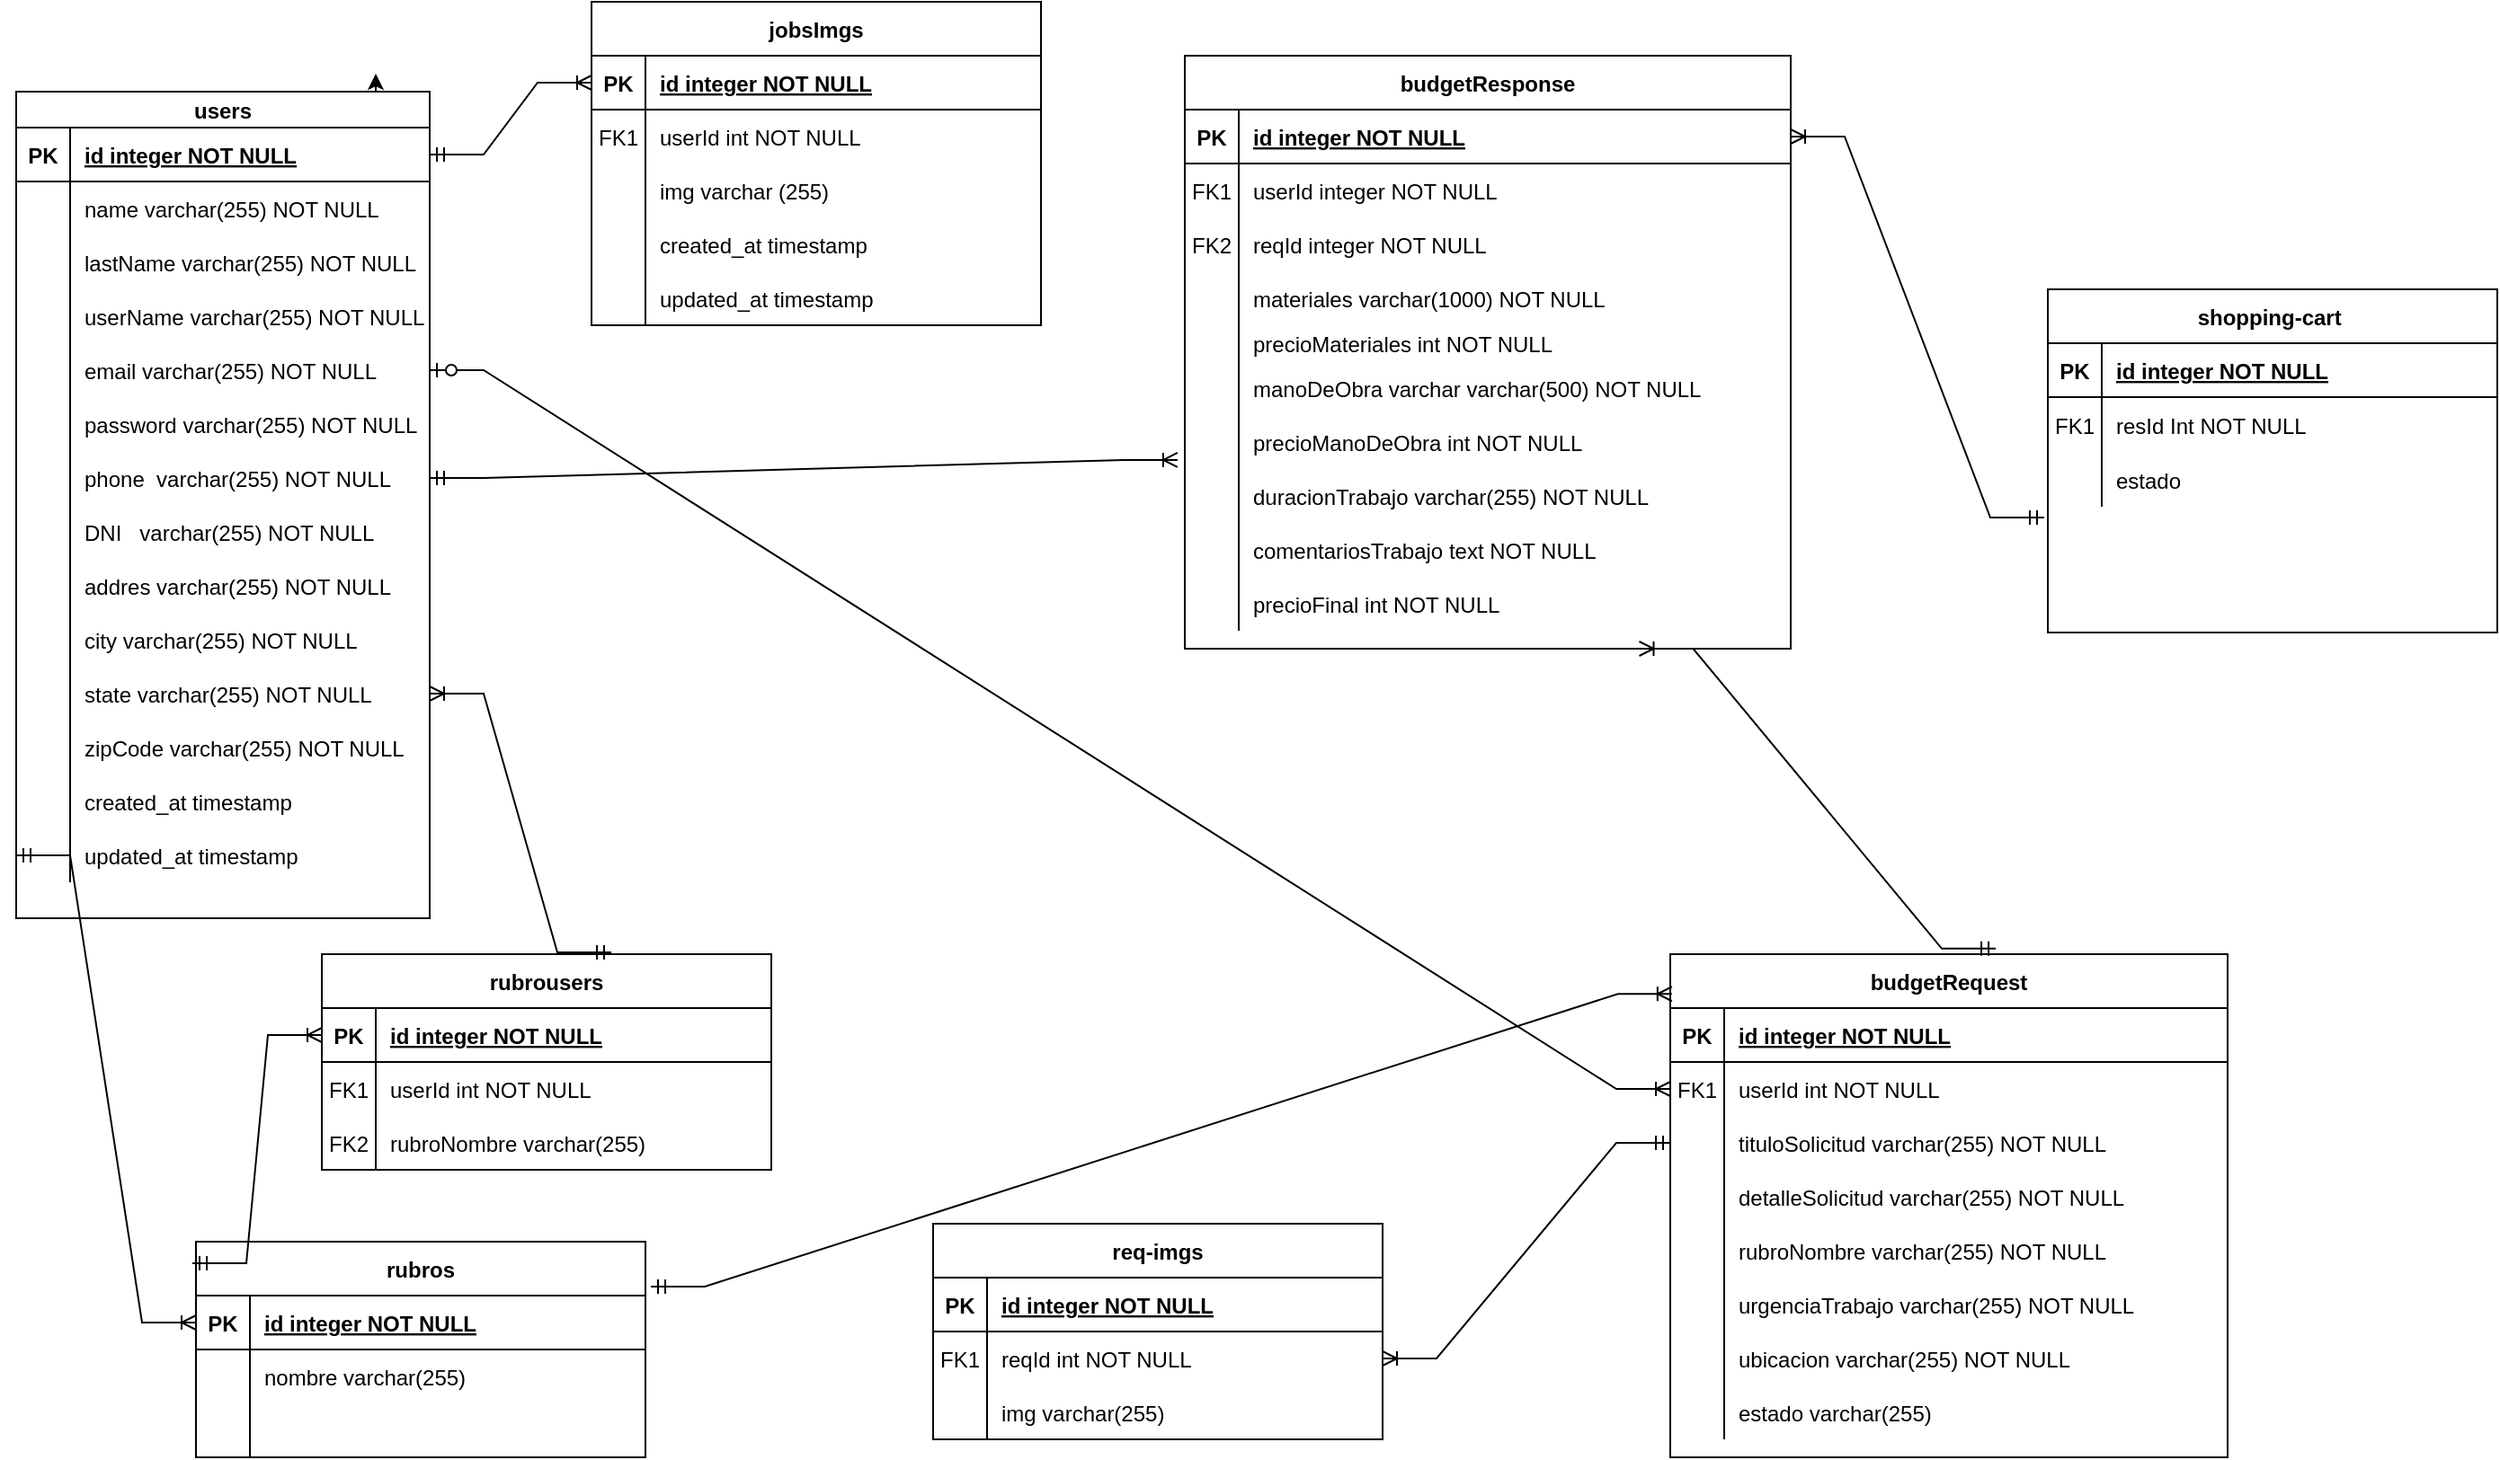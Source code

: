 <mxfile version="19.0.3" type="device"><diagram id="R2lEEEUBdFMjLlhIrx00" name="Page-1"><mxGraphModel dx="1422" dy="865" grid="1" gridSize="10" guides="1" tooltips="1" connect="1" arrows="1" fold="1" page="1" pageScale="1" pageWidth="850" pageHeight="1100" math="0" shadow="0" extFonts="Permanent Marker^https://fonts.googleapis.com/css?family=Permanent+Marker"><root><mxCell id="0"/><mxCell id="1" parent="0"/><mxCell id="Hm91BFZ3C8vtO0lC9p6T-51" style="edgeStyle=orthogonalEdgeStyle;rounded=0;orthogonalLoop=1;jettySize=auto;html=1;exitX=0.75;exitY=0;exitDx=0;exitDy=0;" edge="1" parent="1" source="1TneQp2AOBYVDafj0wGi-1"><mxGeometry relative="1" as="geometry"><mxPoint x="240" y="40" as="targetPoint"/></mxGeometry></mxCell><mxCell id="1TneQp2AOBYVDafj0wGi-1" value="users" style="shape=table;startSize=20;container=1;collapsible=1;childLayout=tableLayout;fixedRows=1;rowLines=0;fontStyle=1;align=center;resizeLast=1;" parent="1" vertex="1"><mxGeometry x="40" y="50" width="230" height="460" as="geometry"/></mxCell><mxCell id="1TneQp2AOBYVDafj0wGi-2" value="" style="shape=partialRectangle;collapsible=0;dropTarget=0;pointerEvents=0;fillColor=none;points=[[0,0.5],[1,0.5]];portConstraint=eastwest;top=0;left=0;right=0;bottom=1;" parent="1TneQp2AOBYVDafj0wGi-1" vertex="1"><mxGeometry y="20" width="230" height="30" as="geometry"/></mxCell><mxCell id="1TneQp2AOBYVDafj0wGi-3" value="PK" style="shape=partialRectangle;overflow=hidden;connectable=0;fillColor=none;top=0;left=0;bottom=0;right=0;fontStyle=1;" parent="1TneQp2AOBYVDafj0wGi-2" vertex="1"><mxGeometry width="30" height="30" as="geometry"><mxRectangle width="30" height="30" as="alternateBounds"/></mxGeometry></mxCell><mxCell id="1TneQp2AOBYVDafj0wGi-4" value="id integer NOT NULL " style="shape=partialRectangle;overflow=hidden;connectable=0;fillColor=none;top=0;left=0;bottom=0;right=0;align=left;spacingLeft=6;fontStyle=5;" parent="1TneQp2AOBYVDafj0wGi-2" vertex="1"><mxGeometry x="30" width="200" height="30" as="geometry"><mxRectangle width="200" height="30" as="alternateBounds"/></mxGeometry></mxCell><mxCell id="1TneQp2AOBYVDafj0wGi-5" value="" style="shape=partialRectangle;collapsible=0;dropTarget=0;pointerEvents=0;fillColor=none;points=[[0,0.5],[1,0.5]];portConstraint=eastwest;top=0;left=0;right=0;bottom=0;" parent="1TneQp2AOBYVDafj0wGi-1" vertex="1"><mxGeometry y="50" width="230" height="30" as="geometry"/></mxCell><mxCell id="1TneQp2AOBYVDafj0wGi-6" value="" style="shape=partialRectangle;overflow=hidden;connectable=0;fillColor=none;top=0;left=0;bottom=0;right=0;" parent="1TneQp2AOBYVDafj0wGi-5" vertex="1"><mxGeometry width="30" height="30" as="geometry"><mxRectangle width="30" height="30" as="alternateBounds"/></mxGeometry></mxCell><mxCell id="1TneQp2AOBYVDafj0wGi-7" value="name varchar(255) NOT NULL" style="shape=partialRectangle;overflow=hidden;connectable=0;fillColor=none;top=0;left=0;bottom=0;right=0;align=left;spacingLeft=6;" parent="1TneQp2AOBYVDafj0wGi-5" vertex="1"><mxGeometry x="30" width="200" height="30" as="geometry"><mxRectangle width="200" height="30" as="alternateBounds"/></mxGeometry></mxCell><mxCell id="1TneQp2AOBYVDafj0wGi-8" style="shape=partialRectangle;collapsible=0;dropTarget=0;pointerEvents=0;fillColor=none;points=[[0,0.5],[1,0.5]];portConstraint=eastwest;top=0;left=0;right=0;bottom=0;" parent="1TneQp2AOBYVDafj0wGi-1" vertex="1"><mxGeometry y="80" width="230" height="30" as="geometry"/></mxCell><mxCell id="1TneQp2AOBYVDafj0wGi-9" style="shape=partialRectangle;overflow=hidden;connectable=0;fillColor=none;top=0;left=0;bottom=0;right=0;" parent="1TneQp2AOBYVDafj0wGi-8" vertex="1"><mxGeometry width="30" height="30" as="geometry"><mxRectangle width="30" height="30" as="alternateBounds"/></mxGeometry></mxCell><mxCell id="1TneQp2AOBYVDafj0wGi-10" value="lastName varchar(255) NOT NULL" style="shape=partialRectangle;overflow=hidden;connectable=0;fillColor=none;top=0;left=0;bottom=0;right=0;align=left;spacingLeft=6;" parent="1TneQp2AOBYVDafj0wGi-8" vertex="1"><mxGeometry x="30" width="200" height="30" as="geometry"><mxRectangle width="200" height="30" as="alternateBounds"/></mxGeometry></mxCell><mxCell id="1TneQp2AOBYVDafj0wGi-11" style="shape=partialRectangle;collapsible=0;dropTarget=0;pointerEvents=0;fillColor=none;points=[[0,0.5],[1,0.5]];portConstraint=eastwest;top=0;left=0;right=0;bottom=0;" parent="1TneQp2AOBYVDafj0wGi-1" vertex="1"><mxGeometry y="110" width="230" height="30" as="geometry"/></mxCell><mxCell id="1TneQp2AOBYVDafj0wGi-12" style="shape=partialRectangle;overflow=hidden;connectable=0;fillColor=none;top=0;left=0;bottom=0;right=0;" parent="1TneQp2AOBYVDafj0wGi-11" vertex="1"><mxGeometry width="30" height="30" as="geometry"><mxRectangle width="30" height="30" as="alternateBounds"/></mxGeometry></mxCell><mxCell id="1TneQp2AOBYVDafj0wGi-13" value="userName varchar(255) NOT NULL" style="shape=partialRectangle;overflow=hidden;connectable=0;fillColor=none;top=0;left=0;bottom=0;right=0;align=left;spacingLeft=6;" parent="1TneQp2AOBYVDafj0wGi-11" vertex="1"><mxGeometry x="30" width="200" height="30" as="geometry"><mxRectangle width="200" height="30" as="alternateBounds"/></mxGeometry></mxCell><mxCell id="1TneQp2AOBYVDafj0wGi-14" style="shape=partialRectangle;collapsible=0;dropTarget=0;pointerEvents=0;fillColor=none;points=[[0,0.5],[1,0.5]];portConstraint=eastwest;top=0;left=0;right=0;bottom=0;" parent="1TneQp2AOBYVDafj0wGi-1" vertex="1"><mxGeometry y="140" width="230" height="30" as="geometry"/></mxCell><mxCell id="1TneQp2AOBYVDafj0wGi-15" style="shape=partialRectangle;overflow=hidden;connectable=0;fillColor=none;top=0;left=0;bottom=0;right=0;" parent="1TneQp2AOBYVDafj0wGi-14" vertex="1"><mxGeometry width="30" height="30" as="geometry"><mxRectangle width="30" height="30" as="alternateBounds"/></mxGeometry></mxCell><mxCell id="1TneQp2AOBYVDafj0wGi-16" value="email varchar(255) NOT NULL" style="shape=partialRectangle;overflow=hidden;connectable=0;fillColor=none;top=0;left=0;bottom=0;right=0;align=left;spacingLeft=6;" parent="1TneQp2AOBYVDafj0wGi-14" vertex="1"><mxGeometry x="30" width="200" height="30" as="geometry"><mxRectangle width="200" height="30" as="alternateBounds"/></mxGeometry></mxCell><mxCell id="1TneQp2AOBYVDafj0wGi-17" style="shape=partialRectangle;collapsible=0;dropTarget=0;pointerEvents=0;fillColor=none;points=[[0,0.5],[1,0.5]];portConstraint=eastwest;top=0;left=0;right=0;bottom=0;" parent="1TneQp2AOBYVDafj0wGi-1" vertex="1"><mxGeometry y="170" width="230" height="30" as="geometry"/></mxCell><mxCell id="1TneQp2AOBYVDafj0wGi-18" style="shape=partialRectangle;overflow=hidden;connectable=0;fillColor=none;top=0;left=0;bottom=0;right=0;" parent="1TneQp2AOBYVDafj0wGi-17" vertex="1"><mxGeometry width="30" height="30" as="geometry"><mxRectangle width="30" height="30" as="alternateBounds"/></mxGeometry></mxCell><mxCell id="1TneQp2AOBYVDafj0wGi-19" value="password varchar(255) NOT NULL" style="shape=partialRectangle;overflow=hidden;connectable=0;fillColor=none;top=0;left=0;bottom=0;right=0;align=left;spacingLeft=6;" parent="1TneQp2AOBYVDafj0wGi-17" vertex="1"><mxGeometry x="30" width="200" height="30" as="geometry"><mxRectangle width="200" height="30" as="alternateBounds"/></mxGeometry></mxCell><mxCell id="1TneQp2AOBYVDafj0wGi-20" style="shape=partialRectangle;collapsible=0;dropTarget=0;pointerEvents=0;fillColor=none;points=[[0,0.5],[1,0.5]];portConstraint=eastwest;top=0;left=0;right=0;bottom=0;" parent="1TneQp2AOBYVDafj0wGi-1" vertex="1"><mxGeometry y="200" width="230" height="30" as="geometry"/></mxCell><mxCell id="1TneQp2AOBYVDafj0wGi-21" style="shape=partialRectangle;overflow=hidden;connectable=0;fillColor=none;top=0;left=0;bottom=0;right=0;" parent="1TneQp2AOBYVDafj0wGi-20" vertex="1"><mxGeometry width="30" height="30" as="geometry"><mxRectangle width="30" height="30" as="alternateBounds"/></mxGeometry></mxCell><mxCell id="1TneQp2AOBYVDafj0wGi-22" value="phone  varchar(255) NOT NULL" style="shape=partialRectangle;overflow=hidden;connectable=0;fillColor=none;top=0;left=0;bottom=0;right=0;align=left;spacingLeft=6;" parent="1TneQp2AOBYVDafj0wGi-20" vertex="1"><mxGeometry x="30" width="200" height="30" as="geometry"><mxRectangle width="200" height="30" as="alternateBounds"/></mxGeometry></mxCell><mxCell id="1TneQp2AOBYVDafj0wGi-23" style="shape=partialRectangle;collapsible=0;dropTarget=0;pointerEvents=0;fillColor=none;points=[[0,0.5],[1,0.5]];portConstraint=eastwest;top=0;left=0;right=0;bottom=0;" parent="1TneQp2AOBYVDafj0wGi-1" vertex="1"><mxGeometry y="230" width="230" height="30" as="geometry"/></mxCell><mxCell id="1TneQp2AOBYVDafj0wGi-24" style="shape=partialRectangle;overflow=hidden;connectable=0;fillColor=none;top=0;left=0;bottom=0;right=0;" parent="1TneQp2AOBYVDafj0wGi-23" vertex="1"><mxGeometry width="30" height="30" as="geometry"><mxRectangle width="30" height="30" as="alternateBounds"/></mxGeometry></mxCell><mxCell id="1TneQp2AOBYVDafj0wGi-25" value="DNI   varchar(255) NOT NULL" style="shape=partialRectangle;overflow=hidden;connectable=0;fillColor=none;top=0;left=0;bottom=0;right=0;align=left;spacingLeft=6;" parent="1TneQp2AOBYVDafj0wGi-23" vertex="1"><mxGeometry x="30" width="200" height="30" as="geometry"><mxRectangle width="200" height="30" as="alternateBounds"/></mxGeometry></mxCell><mxCell id="Hm91BFZ3C8vtO0lC9p6T-1" style="shape=partialRectangle;collapsible=0;dropTarget=0;pointerEvents=0;fillColor=none;points=[[0,0.5],[1,0.5]];portConstraint=eastwest;top=0;left=0;right=0;bottom=0;" vertex="1" parent="1TneQp2AOBYVDafj0wGi-1"><mxGeometry y="260" width="230" height="30" as="geometry"/></mxCell><mxCell id="Hm91BFZ3C8vtO0lC9p6T-2" style="shape=partialRectangle;overflow=hidden;connectable=0;fillColor=none;top=0;left=0;bottom=0;right=0;" vertex="1" parent="Hm91BFZ3C8vtO0lC9p6T-1"><mxGeometry width="30" height="30" as="geometry"><mxRectangle width="30" height="30" as="alternateBounds"/></mxGeometry></mxCell><mxCell id="Hm91BFZ3C8vtO0lC9p6T-3" value="addres varchar(255) NOT NULL" style="shape=partialRectangle;overflow=hidden;connectable=0;fillColor=none;top=0;left=0;bottom=0;right=0;align=left;spacingLeft=6;" vertex="1" parent="Hm91BFZ3C8vtO0lC9p6T-1"><mxGeometry x="30" width="200" height="30" as="geometry"><mxRectangle width="200" height="30" as="alternateBounds"/></mxGeometry></mxCell><mxCell id="Hm91BFZ3C8vtO0lC9p6T-8" style="shape=partialRectangle;collapsible=0;dropTarget=0;pointerEvents=0;fillColor=none;points=[[0,0.5],[1,0.5]];portConstraint=eastwest;top=0;left=0;right=0;bottom=0;" vertex="1" parent="1TneQp2AOBYVDafj0wGi-1"><mxGeometry y="290" width="230" height="30" as="geometry"/></mxCell><mxCell id="Hm91BFZ3C8vtO0lC9p6T-9" style="shape=partialRectangle;overflow=hidden;connectable=0;fillColor=none;top=0;left=0;bottom=0;right=0;" vertex="1" parent="Hm91BFZ3C8vtO0lC9p6T-8"><mxGeometry width="30" height="30" as="geometry"><mxRectangle width="30" height="30" as="alternateBounds"/></mxGeometry></mxCell><mxCell id="Hm91BFZ3C8vtO0lC9p6T-10" value="city varchar(255) NOT NULL" style="shape=partialRectangle;overflow=hidden;connectable=0;fillColor=none;top=0;left=0;bottom=0;right=0;align=left;spacingLeft=6;" vertex="1" parent="Hm91BFZ3C8vtO0lC9p6T-8"><mxGeometry x="30" width="200" height="30" as="geometry"><mxRectangle width="200" height="30" as="alternateBounds"/></mxGeometry></mxCell><mxCell id="Hm91BFZ3C8vtO0lC9p6T-5" style="shape=partialRectangle;collapsible=0;dropTarget=0;pointerEvents=0;fillColor=none;points=[[0,0.5],[1,0.5]];portConstraint=eastwest;top=0;left=0;right=0;bottom=0;" vertex="1" parent="1TneQp2AOBYVDafj0wGi-1"><mxGeometry y="320" width="230" height="30" as="geometry"/></mxCell><mxCell id="Hm91BFZ3C8vtO0lC9p6T-6" style="shape=partialRectangle;overflow=hidden;connectable=0;fillColor=none;top=0;left=0;bottom=0;right=0;" vertex="1" parent="Hm91BFZ3C8vtO0lC9p6T-5"><mxGeometry width="30" height="30" as="geometry"><mxRectangle width="30" height="30" as="alternateBounds"/></mxGeometry></mxCell><mxCell id="Hm91BFZ3C8vtO0lC9p6T-7" value="state varchar(255) NOT NULL" style="shape=partialRectangle;overflow=hidden;connectable=0;fillColor=none;top=0;left=0;bottom=0;right=0;align=left;spacingLeft=6;" vertex="1" parent="Hm91BFZ3C8vtO0lC9p6T-5"><mxGeometry x="30" width="200" height="30" as="geometry"><mxRectangle width="200" height="30" as="alternateBounds"/></mxGeometry></mxCell><mxCell id="Hm91BFZ3C8vtO0lC9p6T-11" style="shape=partialRectangle;collapsible=0;dropTarget=0;pointerEvents=0;fillColor=none;points=[[0,0.5],[1,0.5]];portConstraint=eastwest;top=0;left=0;right=0;bottom=0;" vertex="1" parent="1TneQp2AOBYVDafj0wGi-1"><mxGeometry y="350" width="230" height="30" as="geometry"/></mxCell><mxCell id="Hm91BFZ3C8vtO0lC9p6T-12" style="shape=partialRectangle;overflow=hidden;connectable=0;fillColor=none;top=0;left=0;bottom=0;right=0;" vertex="1" parent="Hm91BFZ3C8vtO0lC9p6T-11"><mxGeometry width="30" height="30" as="geometry"><mxRectangle width="30" height="30" as="alternateBounds"/></mxGeometry></mxCell><mxCell id="Hm91BFZ3C8vtO0lC9p6T-13" value="zipCode varchar(255) NOT NULL" style="shape=partialRectangle;overflow=hidden;connectable=0;fillColor=none;top=0;left=0;bottom=0;right=0;align=left;spacingLeft=6;" vertex="1" parent="Hm91BFZ3C8vtO0lC9p6T-11"><mxGeometry x="30" width="200" height="30" as="geometry"><mxRectangle width="200" height="30" as="alternateBounds"/></mxGeometry></mxCell><mxCell id="Hm91BFZ3C8vtO0lC9p6T-17" style="shape=partialRectangle;collapsible=0;dropTarget=0;pointerEvents=0;fillColor=none;points=[[0,0.5],[1,0.5]];portConstraint=eastwest;top=0;left=0;right=0;bottom=0;" vertex="1" parent="1TneQp2AOBYVDafj0wGi-1"><mxGeometry y="380" width="230" height="30" as="geometry"/></mxCell><mxCell id="Hm91BFZ3C8vtO0lC9p6T-18" style="shape=partialRectangle;overflow=hidden;connectable=0;fillColor=none;top=0;left=0;bottom=0;right=0;" vertex="1" parent="Hm91BFZ3C8vtO0lC9p6T-17"><mxGeometry width="30" height="30" as="geometry"><mxRectangle width="30" height="30" as="alternateBounds"/></mxGeometry></mxCell><mxCell id="Hm91BFZ3C8vtO0lC9p6T-19" value="created_at timestamp" style="shape=partialRectangle;overflow=hidden;connectable=0;fillColor=none;top=0;left=0;bottom=0;right=0;align=left;spacingLeft=6;" vertex="1" parent="Hm91BFZ3C8vtO0lC9p6T-17"><mxGeometry x="30" width="200" height="30" as="geometry"><mxRectangle width="200" height="30" as="alternateBounds"/></mxGeometry></mxCell><mxCell id="Hm91BFZ3C8vtO0lC9p6T-14" style="shape=partialRectangle;collapsible=0;dropTarget=0;pointerEvents=0;fillColor=none;points=[[0,0.5],[1,0.5]];portConstraint=eastwest;top=0;left=0;right=0;bottom=0;" vertex="1" parent="1TneQp2AOBYVDafj0wGi-1"><mxGeometry y="410" width="230" height="30" as="geometry"/></mxCell><mxCell id="Hm91BFZ3C8vtO0lC9p6T-15" style="shape=partialRectangle;overflow=hidden;connectable=0;fillColor=none;top=0;left=0;bottom=0;right=0;" vertex="1" parent="Hm91BFZ3C8vtO0lC9p6T-14"><mxGeometry width="30" height="30" as="geometry"><mxRectangle width="30" height="30" as="alternateBounds"/></mxGeometry></mxCell><mxCell id="Hm91BFZ3C8vtO0lC9p6T-16" value="updated_at timestamp" style="shape=partialRectangle;overflow=hidden;connectable=0;fillColor=none;top=0;left=0;bottom=0;right=0;align=left;spacingLeft=6;" vertex="1" parent="Hm91BFZ3C8vtO0lC9p6T-14"><mxGeometry x="30" width="200" height="30" as="geometry"><mxRectangle width="200" height="30" as="alternateBounds"/></mxGeometry></mxCell><mxCell id="ZcLDYlD7GYYeH2tALzPo-1" value="jobsImgs" style="shape=table;startSize=30;container=1;collapsible=1;childLayout=tableLayout;fixedRows=1;rowLines=0;fontStyle=1;align=center;resizeLast=1;" parent="1" vertex="1"><mxGeometry x="360" width="250" height="180" as="geometry"/></mxCell><mxCell id="ZcLDYlD7GYYeH2tALzPo-2" value="" style="shape=partialRectangle;collapsible=0;dropTarget=0;pointerEvents=0;fillColor=none;points=[[0,0.5],[1,0.5]];portConstraint=eastwest;top=0;left=0;right=0;bottom=1;" parent="ZcLDYlD7GYYeH2tALzPo-1" vertex="1"><mxGeometry y="30" width="250" height="30" as="geometry"/></mxCell><mxCell id="ZcLDYlD7GYYeH2tALzPo-3" value="PK" style="shape=partialRectangle;overflow=hidden;connectable=0;fillColor=none;top=0;left=0;bottom=0;right=0;fontStyle=1;" parent="ZcLDYlD7GYYeH2tALzPo-2" vertex="1"><mxGeometry width="30" height="30" as="geometry"><mxRectangle width="30" height="30" as="alternateBounds"/></mxGeometry></mxCell><mxCell id="ZcLDYlD7GYYeH2tALzPo-4" value="id integer NOT NULL " style="shape=partialRectangle;overflow=hidden;connectable=0;fillColor=none;top=0;left=0;bottom=0;right=0;align=left;spacingLeft=6;fontStyle=5;" parent="ZcLDYlD7GYYeH2tALzPo-2" vertex="1"><mxGeometry x="30" width="220" height="30" as="geometry"><mxRectangle width="220" height="30" as="alternateBounds"/></mxGeometry></mxCell><mxCell id="ZcLDYlD7GYYeH2tALzPo-5" value="" style="shape=partialRectangle;collapsible=0;dropTarget=0;pointerEvents=0;fillColor=none;points=[[0,0.5],[1,0.5]];portConstraint=eastwest;top=0;left=0;right=0;bottom=0;" parent="ZcLDYlD7GYYeH2tALzPo-1" vertex="1"><mxGeometry y="60" width="250" height="30" as="geometry"/></mxCell><mxCell id="ZcLDYlD7GYYeH2tALzPo-6" value="FK1" style="shape=partialRectangle;overflow=hidden;connectable=0;fillColor=none;top=0;left=0;bottom=0;right=0;" parent="ZcLDYlD7GYYeH2tALzPo-5" vertex="1"><mxGeometry width="30" height="30" as="geometry"><mxRectangle width="30" height="30" as="alternateBounds"/></mxGeometry></mxCell><mxCell id="ZcLDYlD7GYYeH2tALzPo-7" value="userId int NOT NULL" style="shape=partialRectangle;overflow=hidden;connectable=0;fillColor=none;top=0;left=0;bottom=0;right=0;align=left;spacingLeft=6;" parent="ZcLDYlD7GYYeH2tALzPo-5" vertex="1"><mxGeometry x="30" width="220" height="30" as="geometry"><mxRectangle width="220" height="30" as="alternateBounds"/></mxGeometry></mxCell><mxCell id="ZcLDYlD7GYYeH2tALzPo-8" value="" style="shape=partialRectangle;collapsible=0;dropTarget=0;pointerEvents=0;fillColor=none;points=[[0,0.5],[1,0.5]];portConstraint=eastwest;top=0;left=0;right=0;bottom=0;" parent="ZcLDYlD7GYYeH2tALzPo-1" vertex="1"><mxGeometry y="90" width="250" height="30" as="geometry"/></mxCell><mxCell id="ZcLDYlD7GYYeH2tALzPo-9" value="" style="shape=partialRectangle;overflow=hidden;connectable=0;fillColor=none;top=0;left=0;bottom=0;right=0;" parent="ZcLDYlD7GYYeH2tALzPo-8" vertex="1"><mxGeometry width="30" height="30" as="geometry"><mxRectangle width="30" height="30" as="alternateBounds"/></mxGeometry></mxCell><mxCell id="ZcLDYlD7GYYeH2tALzPo-10" value="img varchar (255)" style="shape=partialRectangle;overflow=hidden;connectable=0;fillColor=none;top=0;left=0;bottom=0;right=0;align=left;spacingLeft=6;" parent="ZcLDYlD7GYYeH2tALzPo-8" vertex="1"><mxGeometry x="30" width="220" height="30" as="geometry"><mxRectangle width="220" height="30" as="alternateBounds"/></mxGeometry></mxCell><mxCell id="Hm91BFZ3C8vtO0lC9p6T-23" style="shape=partialRectangle;collapsible=0;dropTarget=0;pointerEvents=0;fillColor=none;points=[[0,0.5],[1,0.5]];portConstraint=eastwest;top=0;left=0;right=0;bottom=0;" vertex="1" parent="ZcLDYlD7GYYeH2tALzPo-1"><mxGeometry y="120" width="250" height="30" as="geometry"/></mxCell><mxCell id="Hm91BFZ3C8vtO0lC9p6T-24" style="shape=partialRectangle;overflow=hidden;connectable=0;fillColor=none;top=0;left=0;bottom=0;right=0;" vertex="1" parent="Hm91BFZ3C8vtO0lC9p6T-23"><mxGeometry width="30" height="30" as="geometry"><mxRectangle width="30" height="30" as="alternateBounds"/></mxGeometry></mxCell><mxCell id="Hm91BFZ3C8vtO0lC9p6T-25" value="created_at timestamp" style="shape=partialRectangle;overflow=hidden;connectable=0;fillColor=none;top=0;left=0;bottom=0;right=0;align=left;spacingLeft=6;" vertex="1" parent="Hm91BFZ3C8vtO0lC9p6T-23"><mxGeometry x="30" width="220" height="30" as="geometry"><mxRectangle width="220" height="30" as="alternateBounds"/></mxGeometry></mxCell><mxCell id="Hm91BFZ3C8vtO0lC9p6T-20" style="shape=partialRectangle;collapsible=0;dropTarget=0;pointerEvents=0;fillColor=none;points=[[0,0.5],[1,0.5]];portConstraint=eastwest;top=0;left=0;right=0;bottom=0;" vertex="1" parent="ZcLDYlD7GYYeH2tALzPo-1"><mxGeometry y="150" width="250" height="30" as="geometry"/></mxCell><mxCell id="Hm91BFZ3C8vtO0lC9p6T-21" style="shape=partialRectangle;overflow=hidden;connectable=0;fillColor=none;top=0;left=0;bottom=0;right=0;" vertex="1" parent="Hm91BFZ3C8vtO0lC9p6T-20"><mxGeometry width="30" height="30" as="geometry"><mxRectangle width="30" height="30" as="alternateBounds"/></mxGeometry></mxCell><mxCell id="Hm91BFZ3C8vtO0lC9p6T-22" value="updated_at timestamp" style="shape=partialRectangle;overflow=hidden;connectable=0;fillColor=none;top=0;left=0;bottom=0;right=0;align=left;spacingLeft=6;" vertex="1" parent="Hm91BFZ3C8vtO0lC9p6T-20"><mxGeometry x="30" width="220" height="30" as="geometry"><mxRectangle width="220" height="30" as="alternateBounds"/></mxGeometry></mxCell><mxCell id="ZcLDYlD7GYYeH2tALzPo-11" value="req-imgs" style="shape=table;startSize=30;container=1;collapsible=1;childLayout=tableLayout;fixedRows=1;rowLines=0;fontStyle=1;align=center;resizeLast=1;" parent="1" vertex="1"><mxGeometry x="550" y="680" width="250" height="120" as="geometry"/></mxCell><mxCell id="ZcLDYlD7GYYeH2tALzPo-12" value="" style="shape=partialRectangle;collapsible=0;dropTarget=0;pointerEvents=0;fillColor=none;points=[[0,0.5],[1,0.5]];portConstraint=eastwest;top=0;left=0;right=0;bottom=1;" parent="ZcLDYlD7GYYeH2tALzPo-11" vertex="1"><mxGeometry y="30" width="250" height="30" as="geometry"/></mxCell><mxCell id="ZcLDYlD7GYYeH2tALzPo-13" value="PK" style="shape=partialRectangle;overflow=hidden;connectable=0;fillColor=none;top=0;left=0;bottom=0;right=0;fontStyle=1;" parent="ZcLDYlD7GYYeH2tALzPo-12" vertex="1"><mxGeometry width="30" height="30" as="geometry"><mxRectangle width="30" height="30" as="alternateBounds"/></mxGeometry></mxCell><mxCell id="ZcLDYlD7GYYeH2tALzPo-14" value="id integer NOT NULL " style="shape=partialRectangle;overflow=hidden;connectable=0;fillColor=none;top=0;left=0;bottom=0;right=0;align=left;spacingLeft=6;fontStyle=5;" parent="ZcLDYlD7GYYeH2tALzPo-12" vertex="1"><mxGeometry x="30" width="220" height="30" as="geometry"><mxRectangle width="220" height="30" as="alternateBounds"/></mxGeometry></mxCell><mxCell id="ZcLDYlD7GYYeH2tALzPo-15" value="" style="shape=partialRectangle;collapsible=0;dropTarget=0;pointerEvents=0;fillColor=none;points=[[0,0.5],[1,0.5]];portConstraint=eastwest;top=0;left=0;right=0;bottom=0;" parent="ZcLDYlD7GYYeH2tALzPo-11" vertex="1"><mxGeometry y="60" width="250" height="30" as="geometry"/></mxCell><mxCell id="ZcLDYlD7GYYeH2tALzPo-16" value="FK1" style="shape=partialRectangle;overflow=hidden;connectable=0;fillColor=none;top=0;left=0;bottom=0;right=0;" parent="ZcLDYlD7GYYeH2tALzPo-15" vertex="1"><mxGeometry width="30" height="30" as="geometry"><mxRectangle width="30" height="30" as="alternateBounds"/></mxGeometry></mxCell><mxCell id="ZcLDYlD7GYYeH2tALzPo-17" value="reqId int NOT NULL" style="shape=partialRectangle;overflow=hidden;connectable=0;fillColor=none;top=0;left=0;bottom=0;right=0;align=left;spacingLeft=6;" parent="ZcLDYlD7GYYeH2tALzPo-15" vertex="1"><mxGeometry x="30" width="220" height="30" as="geometry"><mxRectangle width="220" height="30" as="alternateBounds"/></mxGeometry></mxCell><mxCell id="ZcLDYlD7GYYeH2tALzPo-18" value="" style="shape=partialRectangle;collapsible=0;dropTarget=0;pointerEvents=0;fillColor=none;points=[[0,0.5],[1,0.5]];portConstraint=eastwest;top=0;left=0;right=0;bottom=0;" parent="ZcLDYlD7GYYeH2tALzPo-11" vertex="1"><mxGeometry y="90" width="250" height="30" as="geometry"/></mxCell><mxCell id="ZcLDYlD7GYYeH2tALzPo-19" value="" style="shape=partialRectangle;overflow=hidden;connectable=0;fillColor=none;top=0;left=0;bottom=0;right=0;" parent="ZcLDYlD7GYYeH2tALzPo-18" vertex="1"><mxGeometry width="30" height="30" as="geometry"><mxRectangle width="30" height="30" as="alternateBounds"/></mxGeometry></mxCell><mxCell id="ZcLDYlD7GYYeH2tALzPo-20" value="img varchar(255)" style="shape=partialRectangle;overflow=hidden;connectable=0;fillColor=none;top=0;left=0;bottom=0;right=0;align=left;spacingLeft=6;" parent="ZcLDYlD7GYYeH2tALzPo-18" vertex="1"><mxGeometry x="30" width="220" height="30" as="geometry"><mxRectangle width="220" height="30" as="alternateBounds"/></mxGeometry></mxCell><mxCell id="ZcLDYlD7GYYeH2tALzPo-21" value="budgetRequest" style="shape=table;startSize=30;container=1;collapsible=1;childLayout=tableLayout;fixedRows=1;rowLines=0;fontStyle=1;align=center;resizeLast=1;" parent="1" vertex="1"><mxGeometry x="960" y="530" width="310" height="280" as="geometry"/></mxCell><mxCell id="ZcLDYlD7GYYeH2tALzPo-22" value="" style="shape=partialRectangle;collapsible=0;dropTarget=0;pointerEvents=0;fillColor=none;points=[[0,0.5],[1,0.5]];portConstraint=eastwest;top=0;left=0;right=0;bottom=1;" parent="ZcLDYlD7GYYeH2tALzPo-21" vertex="1"><mxGeometry y="30" width="310" height="30" as="geometry"/></mxCell><mxCell id="ZcLDYlD7GYYeH2tALzPo-23" value="PK" style="shape=partialRectangle;overflow=hidden;connectable=0;fillColor=none;top=0;left=0;bottom=0;right=0;fontStyle=1;" parent="ZcLDYlD7GYYeH2tALzPo-22" vertex="1"><mxGeometry width="30" height="30" as="geometry"><mxRectangle width="30" height="30" as="alternateBounds"/></mxGeometry></mxCell><mxCell id="ZcLDYlD7GYYeH2tALzPo-24" value="id integer NOT NULL " style="shape=partialRectangle;overflow=hidden;connectable=0;fillColor=none;top=0;left=0;bottom=0;right=0;align=left;spacingLeft=6;fontStyle=5;" parent="ZcLDYlD7GYYeH2tALzPo-22" vertex="1"><mxGeometry x="30" width="280" height="30" as="geometry"><mxRectangle width="280" height="30" as="alternateBounds"/></mxGeometry></mxCell><mxCell id="ZcLDYlD7GYYeH2tALzPo-25" value="" style="shape=partialRectangle;collapsible=0;dropTarget=0;pointerEvents=0;fillColor=none;points=[[0,0.5],[1,0.5]];portConstraint=eastwest;top=0;left=0;right=0;bottom=0;" parent="ZcLDYlD7GYYeH2tALzPo-21" vertex="1"><mxGeometry y="60" width="310" height="30" as="geometry"/></mxCell><mxCell id="ZcLDYlD7GYYeH2tALzPo-26" value="FK1" style="shape=partialRectangle;overflow=hidden;connectable=0;fillColor=none;top=0;left=0;bottom=0;right=0;" parent="ZcLDYlD7GYYeH2tALzPo-25" vertex="1"><mxGeometry width="30" height="30" as="geometry"><mxRectangle width="30" height="30" as="alternateBounds"/></mxGeometry></mxCell><mxCell id="ZcLDYlD7GYYeH2tALzPo-27" value="userId int NOT NULL" style="shape=partialRectangle;overflow=hidden;connectable=0;fillColor=none;top=0;left=0;bottom=0;right=0;align=left;spacingLeft=6;" parent="ZcLDYlD7GYYeH2tALzPo-25" vertex="1"><mxGeometry x="30" width="280" height="30" as="geometry"><mxRectangle width="280" height="30" as="alternateBounds"/></mxGeometry></mxCell><mxCell id="ZcLDYlD7GYYeH2tALzPo-28" value="" style="shape=partialRectangle;collapsible=0;dropTarget=0;pointerEvents=0;fillColor=none;points=[[0,0.5],[1,0.5]];portConstraint=eastwest;top=0;left=0;right=0;bottom=0;" parent="ZcLDYlD7GYYeH2tALzPo-21" vertex="1"><mxGeometry y="90" width="310" height="30" as="geometry"/></mxCell><mxCell id="ZcLDYlD7GYYeH2tALzPo-29" value="" style="shape=partialRectangle;overflow=hidden;connectable=0;fillColor=none;top=0;left=0;bottom=0;right=0;" parent="ZcLDYlD7GYYeH2tALzPo-28" vertex="1"><mxGeometry width="30" height="30" as="geometry"><mxRectangle width="30" height="30" as="alternateBounds"/></mxGeometry></mxCell><mxCell id="ZcLDYlD7GYYeH2tALzPo-30" value="tituloSolicitud varchar(255) NOT NULL" style="shape=partialRectangle;overflow=hidden;connectable=0;fillColor=none;top=0;left=0;bottom=0;right=0;align=left;spacingLeft=6;" parent="ZcLDYlD7GYYeH2tALzPo-28" vertex="1"><mxGeometry x="30" width="280" height="30" as="geometry"><mxRectangle width="280" height="30" as="alternateBounds"/></mxGeometry></mxCell><mxCell id="ZcLDYlD7GYYeH2tALzPo-31" style="shape=partialRectangle;collapsible=0;dropTarget=0;pointerEvents=0;fillColor=none;points=[[0,0.5],[1,0.5]];portConstraint=eastwest;top=0;left=0;right=0;bottom=0;" parent="ZcLDYlD7GYYeH2tALzPo-21" vertex="1"><mxGeometry y="120" width="310" height="30" as="geometry"/></mxCell><mxCell id="ZcLDYlD7GYYeH2tALzPo-32" style="shape=partialRectangle;overflow=hidden;connectable=0;fillColor=none;top=0;left=0;bottom=0;right=0;" parent="ZcLDYlD7GYYeH2tALzPo-31" vertex="1"><mxGeometry width="30" height="30" as="geometry"><mxRectangle width="30" height="30" as="alternateBounds"/></mxGeometry></mxCell><mxCell id="ZcLDYlD7GYYeH2tALzPo-33" value="detalleSolicitud varchar(255) NOT NULL" style="shape=partialRectangle;overflow=hidden;connectable=0;fillColor=none;top=0;left=0;bottom=0;right=0;align=left;spacingLeft=6;" parent="ZcLDYlD7GYYeH2tALzPo-31" vertex="1"><mxGeometry x="30" width="280" height="30" as="geometry"><mxRectangle width="280" height="30" as="alternateBounds"/></mxGeometry></mxCell><mxCell id="ZcLDYlD7GYYeH2tALzPo-84" style="shape=partialRectangle;collapsible=0;dropTarget=0;pointerEvents=0;fillColor=none;points=[[0,0.5],[1,0.5]];portConstraint=eastwest;top=0;left=0;right=0;bottom=0;" parent="ZcLDYlD7GYYeH2tALzPo-21" vertex="1"><mxGeometry y="150" width="310" height="30" as="geometry"/></mxCell><mxCell id="ZcLDYlD7GYYeH2tALzPo-85" style="shape=partialRectangle;overflow=hidden;connectable=0;fillColor=none;top=0;left=0;bottom=0;right=0;" parent="ZcLDYlD7GYYeH2tALzPo-84" vertex="1"><mxGeometry width="30" height="30" as="geometry"><mxRectangle width="30" height="30" as="alternateBounds"/></mxGeometry></mxCell><mxCell id="ZcLDYlD7GYYeH2tALzPo-86" value="rubroNombre varchar(255) NOT NULL" style="shape=partialRectangle;overflow=hidden;connectable=0;fillColor=none;top=0;left=0;bottom=0;right=0;align=left;spacingLeft=6;" parent="ZcLDYlD7GYYeH2tALzPo-84" vertex="1"><mxGeometry x="30" width="280" height="30" as="geometry"><mxRectangle width="280" height="30" as="alternateBounds"/></mxGeometry></mxCell><mxCell id="ZcLDYlD7GYYeH2tALzPo-37" style="shape=partialRectangle;collapsible=0;dropTarget=0;pointerEvents=0;fillColor=none;points=[[0,0.5],[1,0.5]];portConstraint=eastwest;top=0;left=0;right=0;bottom=0;" parent="ZcLDYlD7GYYeH2tALzPo-21" vertex="1"><mxGeometry y="180" width="310" height="30" as="geometry"/></mxCell><mxCell id="ZcLDYlD7GYYeH2tALzPo-38" style="shape=partialRectangle;overflow=hidden;connectable=0;fillColor=none;top=0;left=0;bottom=0;right=0;" parent="ZcLDYlD7GYYeH2tALzPo-37" vertex="1"><mxGeometry width="30" height="30" as="geometry"><mxRectangle width="30" height="30" as="alternateBounds"/></mxGeometry></mxCell><mxCell id="ZcLDYlD7GYYeH2tALzPo-39" value="urgenciaTrabajo varchar(255) NOT NULL" style="shape=partialRectangle;overflow=hidden;connectable=0;fillColor=none;top=0;left=0;bottom=0;right=0;align=left;spacingLeft=6;" parent="ZcLDYlD7GYYeH2tALzPo-37" vertex="1"><mxGeometry x="30" width="280" height="30" as="geometry"><mxRectangle width="280" height="30" as="alternateBounds"/></mxGeometry></mxCell><mxCell id="ZcLDYlD7GYYeH2tALzPo-40" style="shape=partialRectangle;collapsible=0;dropTarget=0;pointerEvents=0;fillColor=none;points=[[0,0.5],[1,0.5]];portConstraint=eastwest;top=0;left=0;right=0;bottom=0;" parent="ZcLDYlD7GYYeH2tALzPo-21" vertex="1"><mxGeometry y="210" width="310" height="30" as="geometry"/></mxCell><mxCell id="ZcLDYlD7GYYeH2tALzPo-41" style="shape=partialRectangle;overflow=hidden;connectable=0;fillColor=none;top=0;left=0;bottom=0;right=0;" parent="ZcLDYlD7GYYeH2tALzPo-40" vertex="1"><mxGeometry width="30" height="30" as="geometry"><mxRectangle width="30" height="30" as="alternateBounds"/></mxGeometry></mxCell><mxCell id="ZcLDYlD7GYYeH2tALzPo-42" value="ubicacion varchar(255) NOT NULL" style="shape=partialRectangle;overflow=hidden;connectable=0;fillColor=none;top=0;left=0;bottom=0;right=0;align=left;spacingLeft=6;" parent="ZcLDYlD7GYYeH2tALzPo-40" vertex="1"><mxGeometry x="30" width="280" height="30" as="geometry"><mxRectangle width="280" height="30" as="alternateBounds"/></mxGeometry></mxCell><mxCell id="Hm91BFZ3C8vtO0lC9p6T-26" style="shape=partialRectangle;collapsible=0;dropTarget=0;pointerEvents=0;fillColor=none;points=[[0,0.5],[1,0.5]];portConstraint=eastwest;top=0;left=0;right=0;bottom=0;" vertex="1" parent="ZcLDYlD7GYYeH2tALzPo-21"><mxGeometry y="240" width="310" height="30" as="geometry"/></mxCell><mxCell id="Hm91BFZ3C8vtO0lC9p6T-27" style="shape=partialRectangle;overflow=hidden;connectable=0;fillColor=none;top=0;left=0;bottom=0;right=0;" vertex="1" parent="Hm91BFZ3C8vtO0lC9p6T-26"><mxGeometry width="30" height="30" as="geometry"><mxRectangle width="30" height="30" as="alternateBounds"/></mxGeometry></mxCell><mxCell id="Hm91BFZ3C8vtO0lC9p6T-28" value="estado varchar(255)" style="shape=partialRectangle;overflow=hidden;connectable=0;fillColor=none;top=0;left=0;bottom=0;right=0;align=left;spacingLeft=6;" vertex="1" parent="Hm91BFZ3C8vtO0lC9p6T-26"><mxGeometry x="30" width="280" height="30" as="geometry"><mxRectangle width="280" height="30" as="alternateBounds"/></mxGeometry></mxCell><mxCell id="ZcLDYlD7GYYeH2tALzPo-46" value="budgetResponse" style="shape=table;startSize=30;container=1;collapsible=1;childLayout=tableLayout;fixedRows=1;rowLines=0;fontStyle=1;align=center;resizeLast=1;" parent="1" vertex="1"><mxGeometry x="690" y="30" width="337" height="330" as="geometry"/></mxCell><mxCell id="ZcLDYlD7GYYeH2tALzPo-47" value="" style="shape=partialRectangle;collapsible=0;dropTarget=0;pointerEvents=0;fillColor=none;points=[[0,0.5],[1,0.5]];portConstraint=eastwest;top=0;left=0;right=0;bottom=1;" parent="ZcLDYlD7GYYeH2tALzPo-46" vertex="1"><mxGeometry y="30" width="337" height="30" as="geometry"/></mxCell><mxCell id="ZcLDYlD7GYYeH2tALzPo-48" value="PK" style="shape=partialRectangle;overflow=hidden;connectable=0;fillColor=none;top=0;left=0;bottom=0;right=0;fontStyle=1;" parent="ZcLDYlD7GYYeH2tALzPo-47" vertex="1"><mxGeometry width="30" height="30" as="geometry"><mxRectangle width="30" height="30" as="alternateBounds"/></mxGeometry></mxCell><mxCell id="ZcLDYlD7GYYeH2tALzPo-49" value="id integer NOT NULL " style="shape=partialRectangle;overflow=hidden;connectable=0;fillColor=none;top=0;left=0;bottom=0;right=0;align=left;spacingLeft=6;fontStyle=5;" parent="ZcLDYlD7GYYeH2tALzPo-47" vertex="1"><mxGeometry x="30" width="307" height="30" as="geometry"><mxRectangle width="307" height="30" as="alternateBounds"/></mxGeometry></mxCell><mxCell id="ZcLDYlD7GYYeH2tALzPo-50" value="" style="shape=partialRectangle;collapsible=0;dropTarget=0;pointerEvents=0;fillColor=none;points=[[0,0.5],[1,0.5]];portConstraint=eastwest;top=0;left=0;right=0;bottom=0;" parent="ZcLDYlD7GYYeH2tALzPo-46" vertex="1"><mxGeometry y="60" width="337" height="30" as="geometry"/></mxCell><mxCell id="ZcLDYlD7GYYeH2tALzPo-51" value="FK1" style="shape=partialRectangle;overflow=hidden;connectable=0;fillColor=none;top=0;left=0;bottom=0;right=0;" parent="ZcLDYlD7GYYeH2tALzPo-50" vertex="1"><mxGeometry width="30" height="30" as="geometry"><mxRectangle width="30" height="30" as="alternateBounds"/></mxGeometry></mxCell><mxCell id="ZcLDYlD7GYYeH2tALzPo-52" value="userId integer NOT NULL" style="shape=partialRectangle;overflow=hidden;connectable=0;fillColor=none;top=0;left=0;bottom=0;right=0;align=left;spacingLeft=6;" parent="ZcLDYlD7GYYeH2tALzPo-50" vertex="1"><mxGeometry x="30" width="307" height="30" as="geometry"><mxRectangle width="307" height="30" as="alternateBounds"/></mxGeometry></mxCell><mxCell id="ZcLDYlD7GYYeH2tALzPo-53" value="" style="shape=partialRectangle;collapsible=0;dropTarget=0;pointerEvents=0;fillColor=none;points=[[0,0.5],[1,0.5]];portConstraint=eastwest;top=0;left=0;right=0;bottom=0;" parent="ZcLDYlD7GYYeH2tALzPo-46" vertex="1"><mxGeometry y="90" width="337" height="30" as="geometry"/></mxCell><mxCell id="ZcLDYlD7GYYeH2tALzPo-54" value="FK2" style="shape=partialRectangle;overflow=hidden;connectable=0;fillColor=none;top=0;left=0;bottom=0;right=0;" parent="ZcLDYlD7GYYeH2tALzPo-53" vertex="1"><mxGeometry width="30" height="30" as="geometry"><mxRectangle width="30" height="30" as="alternateBounds"/></mxGeometry></mxCell><mxCell id="ZcLDYlD7GYYeH2tALzPo-55" value="reqId integer NOT NULL" style="shape=partialRectangle;overflow=hidden;connectable=0;fillColor=none;top=0;left=0;bottom=0;right=0;align=left;spacingLeft=6;" parent="ZcLDYlD7GYYeH2tALzPo-53" vertex="1"><mxGeometry x="30" width="307" height="30" as="geometry"><mxRectangle width="307" height="30" as="alternateBounds"/></mxGeometry></mxCell><mxCell id="ZcLDYlD7GYYeH2tALzPo-59" style="shape=partialRectangle;collapsible=0;dropTarget=0;pointerEvents=0;fillColor=none;points=[[0,0.5],[1,0.5]];portConstraint=eastwest;top=0;left=0;right=0;bottom=0;" parent="ZcLDYlD7GYYeH2tALzPo-46" vertex="1"><mxGeometry y="120" width="337" height="30" as="geometry"/></mxCell><mxCell id="ZcLDYlD7GYYeH2tALzPo-60" style="shape=partialRectangle;overflow=hidden;connectable=0;fillColor=none;top=0;left=0;bottom=0;right=0;" parent="ZcLDYlD7GYYeH2tALzPo-59" vertex="1"><mxGeometry width="30" height="30" as="geometry"><mxRectangle width="30" height="30" as="alternateBounds"/></mxGeometry></mxCell><mxCell id="ZcLDYlD7GYYeH2tALzPo-61" value="materiales varchar(1000) NOT NULL" style="shape=partialRectangle;overflow=hidden;connectable=0;fillColor=none;top=0;left=0;bottom=0;right=0;align=left;spacingLeft=6;" parent="ZcLDYlD7GYYeH2tALzPo-59" vertex="1"><mxGeometry x="30" width="307" height="30" as="geometry"><mxRectangle width="307" height="30" as="alternateBounds"/></mxGeometry></mxCell><mxCell id="ZcLDYlD7GYYeH2tALzPo-62" style="shape=partialRectangle;collapsible=0;dropTarget=0;pointerEvents=0;fillColor=none;points=[[0,0.5],[1,0.5]];portConstraint=eastwest;top=0;left=0;right=0;bottom=0;" parent="ZcLDYlD7GYYeH2tALzPo-46" vertex="1"><mxGeometry y="150" width="337" height="20" as="geometry"/></mxCell><mxCell id="ZcLDYlD7GYYeH2tALzPo-63" style="shape=partialRectangle;overflow=hidden;connectable=0;fillColor=none;top=0;left=0;bottom=0;right=0;" parent="ZcLDYlD7GYYeH2tALzPo-62" vertex="1"><mxGeometry width="30" height="20" as="geometry"><mxRectangle width="30" height="20" as="alternateBounds"/></mxGeometry></mxCell><mxCell id="ZcLDYlD7GYYeH2tALzPo-64" value="precioMateriales int NOT NULL" style="shape=partialRectangle;overflow=hidden;connectable=0;fillColor=none;top=0;left=0;bottom=0;right=0;align=left;spacingLeft=6;" parent="ZcLDYlD7GYYeH2tALzPo-62" vertex="1"><mxGeometry x="30" width="307" height="20" as="geometry"><mxRectangle width="307" height="20" as="alternateBounds"/></mxGeometry></mxCell><mxCell id="ZcLDYlD7GYYeH2tALzPo-65" style="shape=partialRectangle;collapsible=0;dropTarget=0;pointerEvents=0;fillColor=none;points=[[0,0.5],[1,0.5]];portConstraint=eastwest;top=0;left=0;right=0;bottom=0;" parent="ZcLDYlD7GYYeH2tALzPo-46" vertex="1"><mxGeometry y="170" width="337" height="30" as="geometry"/></mxCell><mxCell id="ZcLDYlD7GYYeH2tALzPo-66" style="shape=partialRectangle;overflow=hidden;connectable=0;fillColor=none;top=0;left=0;bottom=0;right=0;" parent="ZcLDYlD7GYYeH2tALzPo-65" vertex="1"><mxGeometry width="30" height="30" as="geometry"><mxRectangle width="30" height="30" as="alternateBounds"/></mxGeometry></mxCell><mxCell id="ZcLDYlD7GYYeH2tALzPo-67" value="manoDeObra varchar varchar(500) NOT NULL" style="shape=partialRectangle;overflow=hidden;connectable=0;fillColor=none;top=0;left=0;bottom=0;right=0;align=left;spacingLeft=6;" parent="ZcLDYlD7GYYeH2tALzPo-65" vertex="1"><mxGeometry x="30" width="307" height="30" as="geometry"><mxRectangle width="307" height="30" as="alternateBounds"/></mxGeometry></mxCell><mxCell id="ZcLDYlD7GYYeH2tALzPo-68" style="shape=partialRectangle;collapsible=0;dropTarget=0;pointerEvents=0;fillColor=none;points=[[0,0.5],[1,0.5]];portConstraint=eastwest;top=0;left=0;right=0;bottom=0;" parent="ZcLDYlD7GYYeH2tALzPo-46" vertex="1"><mxGeometry y="200" width="337" height="30" as="geometry"/></mxCell><mxCell id="ZcLDYlD7GYYeH2tALzPo-69" style="shape=partialRectangle;overflow=hidden;connectable=0;fillColor=none;top=0;left=0;bottom=0;right=0;" parent="ZcLDYlD7GYYeH2tALzPo-68" vertex="1"><mxGeometry width="30" height="30" as="geometry"><mxRectangle width="30" height="30" as="alternateBounds"/></mxGeometry></mxCell><mxCell id="ZcLDYlD7GYYeH2tALzPo-70" value="precioManoDeObra int NOT NULL" style="shape=partialRectangle;overflow=hidden;connectable=0;fillColor=none;top=0;left=0;bottom=0;right=0;align=left;spacingLeft=6;" parent="ZcLDYlD7GYYeH2tALzPo-68" vertex="1"><mxGeometry x="30" width="307" height="30" as="geometry"><mxRectangle width="307" height="30" as="alternateBounds"/></mxGeometry></mxCell><mxCell id="ZcLDYlD7GYYeH2tALzPo-71" style="shape=partialRectangle;collapsible=0;dropTarget=0;pointerEvents=0;fillColor=none;points=[[0,0.5],[1,0.5]];portConstraint=eastwest;top=0;left=0;right=0;bottom=0;" parent="ZcLDYlD7GYYeH2tALzPo-46" vertex="1"><mxGeometry y="230" width="337" height="30" as="geometry"/></mxCell><mxCell id="ZcLDYlD7GYYeH2tALzPo-72" style="shape=partialRectangle;overflow=hidden;connectable=0;fillColor=none;top=0;left=0;bottom=0;right=0;" parent="ZcLDYlD7GYYeH2tALzPo-71" vertex="1"><mxGeometry width="30" height="30" as="geometry"><mxRectangle width="30" height="30" as="alternateBounds"/></mxGeometry></mxCell><mxCell id="ZcLDYlD7GYYeH2tALzPo-73" value="duracionTrabajo varchar(255) NOT NULL" style="shape=partialRectangle;overflow=hidden;connectable=0;fillColor=none;top=0;left=0;bottom=0;right=0;align=left;spacingLeft=6;" parent="ZcLDYlD7GYYeH2tALzPo-71" vertex="1"><mxGeometry x="30" width="307" height="30" as="geometry"><mxRectangle width="307" height="30" as="alternateBounds"/></mxGeometry></mxCell><mxCell id="ZcLDYlD7GYYeH2tALzPo-74" style="shape=partialRectangle;collapsible=0;dropTarget=0;pointerEvents=0;fillColor=none;points=[[0,0.5],[1,0.5]];portConstraint=eastwest;top=0;left=0;right=0;bottom=0;" parent="ZcLDYlD7GYYeH2tALzPo-46" vertex="1"><mxGeometry y="260" width="337" height="30" as="geometry"/></mxCell><mxCell id="ZcLDYlD7GYYeH2tALzPo-75" style="shape=partialRectangle;overflow=hidden;connectable=0;fillColor=none;top=0;left=0;bottom=0;right=0;" parent="ZcLDYlD7GYYeH2tALzPo-74" vertex="1"><mxGeometry width="30" height="30" as="geometry"><mxRectangle width="30" height="30" as="alternateBounds"/></mxGeometry></mxCell><mxCell id="ZcLDYlD7GYYeH2tALzPo-76" value="comentariosTrabajo text NOT NULL" style="shape=partialRectangle;overflow=hidden;connectable=0;fillColor=none;top=0;left=0;bottom=0;right=0;align=left;spacingLeft=6;" parent="ZcLDYlD7GYYeH2tALzPo-74" vertex="1"><mxGeometry x="30" width="307" height="30" as="geometry"><mxRectangle width="307" height="30" as="alternateBounds"/></mxGeometry></mxCell><mxCell id="ZcLDYlD7GYYeH2tALzPo-77" style="shape=partialRectangle;collapsible=0;dropTarget=0;pointerEvents=0;fillColor=none;points=[[0,0.5],[1,0.5]];portConstraint=eastwest;top=0;left=0;right=0;bottom=0;" parent="ZcLDYlD7GYYeH2tALzPo-46" vertex="1"><mxGeometry y="290" width="337" height="30" as="geometry"/></mxCell><mxCell id="ZcLDYlD7GYYeH2tALzPo-78" style="shape=partialRectangle;overflow=hidden;connectable=0;fillColor=none;top=0;left=0;bottom=0;right=0;" parent="ZcLDYlD7GYYeH2tALzPo-77" vertex="1"><mxGeometry width="30" height="30" as="geometry"><mxRectangle width="30" height="30" as="alternateBounds"/></mxGeometry></mxCell><mxCell id="ZcLDYlD7GYYeH2tALzPo-79" value="precioFinal int NOT NULL" style="shape=partialRectangle;overflow=hidden;connectable=0;fillColor=none;top=0;left=0;bottom=0;right=0;align=left;spacingLeft=6;" parent="ZcLDYlD7GYYeH2tALzPo-77" vertex="1"><mxGeometry x="30" width="307" height="30" as="geometry"><mxRectangle width="307" height="30" as="alternateBounds"/></mxGeometry></mxCell><mxCell id="ZcLDYlD7GYYeH2tALzPo-87" value="" style="edgeStyle=entityRelationEdgeStyle;fontSize=12;html=1;endArrow=ERoneToMany;startArrow=ERmandOne;rounded=0;exitX=1;exitY=0.5;exitDx=0;exitDy=0;entryX=0;entryY=0.5;entryDx=0;entryDy=0;" parent="1" source="1TneQp2AOBYVDafj0wGi-2" target="ZcLDYlD7GYYeH2tALzPo-2" edge="1"><mxGeometry width="100" height="100" relative="1" as="geometry"><mxPoint x="540" y="103.99" as="sourcePoint"/><mxPoint x="690" y="55" as="targetPoint"/></mxGeometry></mxCell><mxCell id="ZcLDYlD7GYYeH2tALzPo-96" value="shopping-cart " style="shape=table;startSize=30;container=1;collapsible=1;childLayout=tableLayout;fixedRows=1;rowLines=0;fontStyle=1;align=center;resizeLast=1;" parent="1" vertex="1"><mxGeometry x="1170" y="160" width="250" height="191" as="geometry"/></mxCell><mxCell id="ZcLDYlD7GYYeH2tALzPo-97" value="" style="shape=partialRectangle;collapsible=0;dropTarget=0;pointerEvents=0;fillColor=none;points=[[0,0.5],[1,0.5]];portConstraint=eastwest;top=0;left=0;right=0;bottom=1;" parent="ZcLDYlD7GYYeH2tALzPo-96" vertex="1"><mxGeometry y="30" width="250" height="30" as="geometry"/></mxCell><mxCell id="ZcLDYlD7GYYeH2tALzPo-98" value="PK" style="shape=partialRectangle;overflow=hidden;connectable=0;fillColor=none;top=0;left=0;bottom=0;right=0;fontStyle=1;" parent="ZcLDYlD7GYYeH2tALzPo-97" vertex="1"><mxGeometry width="30" height="30" as="geometry"><mxRectangle width="30" height="30" as="alternateBounds"/></mxGeometry></mxCell><mxCell id="ZcLDYlD7GYYeH2tALzPo-99" value="id integer NOT NULL " style="shape=partialRectangle;overflow=hidden;connectable=0;fillColor=none;top=0;left=0;bottom=0;right=0;align=left;spacingLeft=6;fontStyle=5;" parent="ZcLDYlD7GYYeH2tALzPo-97" vertex="1"><mxGeometry x="30" width="220" height="30" as="geometry"><mxRectangle width="220" height="30" as="alternateBounds"/></mxGeometry></mxCell><mxCell id="ZcLDYlD7GYYeH2tALzPo-100" value="" style="shape=partialRectangle;collapsible=0;dropTarget=0;pointerEvents=0;fillColor=none;points=[[0,0.5],[1,0.5]];portConstraint=eastwest;top=0;left=0;right=0;bottom=0;" parent="ZcLDYlD7GYYeH2tALzPo-96" vertex="1"><mxGeometry y="60" width="250" height="31" as="geometry"/></mxCell><mxCell id="ZcLDYlD7GYYeH2tALzPo-101" value="FK1" style="shape=partialRectangle;overflow=hidden;connectable=0;fillColor=none;top=0;left=0;bottom=0;right=0;" parent="ZcLDYlD7GYYeH2tALzPo-100" vertex="1"><mxGeometry width="30" height="31" as="geometry"><mxRectangle width="30" height="31" as="alternateBounds"/></mxGeometry></mxCell><mxCell id="ZcLDYlD7GYYeH2tALzPo-102" value="resId Int NOT NULL" style="shape=partialRectangle;overflow=hidden;connectable=0;fillColor=none;top=0;left=0;bottom=0;right=0;align=left;spacingLeft=6;" parent="ZcLDYlD7GYYeH2tALzPo-100" vertex="1"><mxGeometry x="30" width="220" height="31" as="geometry"><mxRectangle width="220" height="31" as="alternateBounds"/></mxGeometry></mxCell><mxCell id="ZcLDYlD7GYYeH2tALzPo-103" value="" style="shape=partialRectangle;collapsible=0;dropTarget=0;pointerEvents=0;fillColor=none;points=[[0,0.5],[1,0.5]];portConstraint=eastwest;top=0;left=0;right=0;bottom=0;" parent="ZcLDYlD7GYYeH2tALzPo-96" vertex="1"><mxGeometry y="91" width="250" height="30" as="geometry"/></mxCell><mxCell id="ZcLDYlD7GYYeH2tALzPo-104" value="" style="shape=partialRectangle;overflow=hidden;connectable=0;fillColor=none;top=0;left=0;bottom=0;right=0;" parent="ZcLDYlD7GYYeH2tALzPo-103" vertex="1"><mxGeometry width="30" height="30" as="geometry"><mxRectangle width="30" height="30" as="alternateBounds"/></mxGeometry></mxCell><mxCell id="ZcLDYlD7GYYeH2tALzPo-105" value="estado" style="shape=partialRectangle;overflow=hidden;connectable=0;fillColor=none;top=0;left=0;bottom=0;right=0;align=left;spacingLeft=6;" parent="ZcLDYlD7GYYeH2tALzPo-103" vertex="1"><mxGeometry x="30" width="220" height="30" as="geometry"><mxRectangle width="220" height="30" as="alternateBounds"/></mxGeometry></mxCell><mxCell id="w7wPrlpFT8AAhxMaTj1f-1" value="rubros" style="shape=table;startSize=30;container=1;collapsible=1;childLayout=tableLayout;fixedRows=1;rowLines=0;fontStyle=1;align=center;resizeLast=1;" parent="1" vertex="1"><mxGeometry x="140" y="690" width="250" height="120" as="geometry"/></mxCell><mxCell id="w7wPrlpFT8AAhxMaTj1f-2" value="" style="shape=partialRectangle;collapsible=0;dropTarget=0;pointerEvents=0;fillColor=none;points=[[0,0.5],[1,0.5]];portConstraint=eastwest;top=0;left=0;right=0;bottom=1;" parent="w7wPrlpFT8AAhxMaTj1f-1" vertex="1"><mxGeometry y="30" width="250" height="30" as="geometry"/></mxCell><mxCell id="w7wPrlpFT8AAhxMaTj1f-3" value="PK" style="shape=partialRectangle;overflow=hidden;connectable=0;fillColor=none;top=0;left=0;bottom=0;right=0;fontStyle=1;" parent="w7wPrlpFT8AAhxMaTj1f-2" vertex="1"><mxGeometry width="30" height="30" as="geometry"><mxRectangle width="30" height="30" as="alternateBounds"/></mxGeometry></mxCell><mxCell id="w7wPrlpFT8AAhxMaTj1f-4" value="id integer NOT NULL " style="shape=partialRectangle;overflow=hidden;connectable=0;fillColor=none;top=0;left=0;bottom=0;right=0;align=left;spacingLeft=6;fontStyle=5;" parent="w7wPrlpFT8AAhxMaTj1f-2" vertex="1"><mxGeometry x="30" width="220" height="30" as="geometry"><mxRectangle width="220" height="30" as="alternateBounds"/></mxGeometry></mxCell><mxCell id="w7wPrlpFT8AAhxMaTj1f-5" value="" style="shape=partialRectangle;collapsible=0;dropTarget=0;pointerEvents=0;fillColor=none;points=[[0,0.5],[1,0.5]];portConstraint=eastwest;top=0;left=0;right=0;bottom=0;" parent="w7wPrlpFT8AAhxMaTj1f-1" vertex="1"><mxGeometry y="60" width="250" height="30" as="geometry"/></mxCell><mxCell id="w7wPrlpFT8AAhxMaTj1f-6" value="" style="shape=partialRectangle;overflow=hidden;connectable=0;fillColor=none;top=0;left=0;bottom=0;right=0;" parent="w7wPrlpFT8AAhxMaTj1f-5" vertex="1"><mxGeometry width="30" height="30" as="geometry"><mxRectangle width="30" height="30" as="alternateBounds"/></mxGeometry></mxCell><mxCell id="w7wPrlpFT8AAhxMaTj1f-7" value="nombre varchar(255)" style="shape=partialRectangle;overflow=hidden;connectable=0;fillColor=none;top=0;left=0;bottom=0;right=0;align=left;spacingLeft=6;" parent="w7wPrlpFT8AAhxMaTj1f-5" vertex="1"><mxGeometry x="30" width="220" height="30" as="geometry"><mxRectangle width="220" height="30" as="alternateBounds"/></mxGeometry></mxCell><mxCell id="w7wPrlpFT8AAhxMaTj1f-8" value="" style="shape=partialRectangle;collapsible=0;dropTarget=0;pointerEvents=0;fillColor=none;points=[[0,0.5],[1,0.5]];portConstraint=eastwest;top=0;left=0;right=0;bottom=0;" parent="w7wPrlpFT8AAhxMaTj1f-1" vertex="1"><mxGeometry y="90" width="250" height="30" as="geometry"/></mxCell><mxCell id="w7wPrlpFT8AAhxMaTj1f-9" value="" style="shape=partialRectangle;overflow=hidden;connectable=0;fillColor=none;top=0;left=0;bottom=0;right=0;" parent="w7wPrlpFT8AAhxMaTj1f-8" vertex="1"><mxGeometry width="30" height="30" as="geometry"><mxRectangle width="30" height="30" as="alternateBounds"/></mxGeometry></mxCell><mxCell id="w7wPrlpFT8AAhxMaTj1f-10" value="" style="shape=partialRectangle;overflow=hidden;connectable=0;fillColor=none;top=0;left=0;bottom=0;right=0;align=left;spacingLeft=6;" parent="w7wPrlpFT8AAhxMaTj1f-8" vertex="1"><mxGeometry x="30" width="220" height="30" as="geometry"><mxRectangle width="220" height="30" as="alternateBounds"/></mxGeometry></mxCell><mxCell id="Hm91BFZ3C8vtO0lC9p6T-29" value="rubrousers" style="shape=table;startSize=30;container=1;collapsible=1;childLayout=tableLayout;fixedRows=1;rowLines=0;fontStyle=1;align=center;resizeLast=1;" vertex="1" parent="1"><mxGeometry x="210" y="530" width="250" height="120" as="geometry"/></mxCell><mxCell id="Hm91BFZ3C8vtO0lC9p6T-30" value="" style="shape=partialRectangle;collapsible=0;dropTarget=0;pointerEvents=0;fillColor=none;points=[[0,0.5],[1,0.5]];portConstraint=eastwest;top=0;left=0;right=0;bottom=1;" vertex="1" parent="Hm91BFZ3C8vtO0lC9p6T-29"><mxGeometry y="30" width="250" height="30" as="geometry"/></mxCell><mxCell id="Hm91BFZ3C8vtO0lC9p6T-31" value="PK" style="shape=partialRectangle;overflow=hidden;connectable=0;fillColor=none;top=0;left=0;bottom=0;right=0;fontStyle=1;" vertex="1" parent="Hm91BFZ3C8vtO0lC9p6T-30"><mxGeometry width="30" height="30" as="geometry"><mxRectangle width="30" height="30" as="alternateBounds"/></mxGeometry></mxCell><mxCell id="Hm91BFZ3C8vtO0lC9p6T-32" value="id integer NOT NULL " style="shape=partialRectangle;overflow=hidden;connectable=0;fillColor=none;top=0;left=0;bottom=0;right=0;align=left;spacingLeft=6;fontStyle=5;" vertex="1" parent="Hm91BFZ3C8vtO0lC9p6T-30"><mxGeometry x="30" width="220" height="30" as="geometry"><mxRectangle width="220" height="30" as="alternateBounds"/></mxGeometry></mxCell><mxCell id="Hm91BFZ3C8vtO0lC9p6T-33" value="" style="shape=partialRectangle;collapsible=0;dropTarget=0;pointerEvents=0;fillColor=none;points=[[0,0.5],[1,0.5]];portConstraint=eastwest;top=0;left=0;right=0;bottom=0;" vertex="1" parent="Hm91BFZ3C8vtO0lC9p6T-29"><mxGeometry y="60" width="250" height="30" as="geometry"/></mxCell><mxCell id="Hm91BFZ3C8vtO0lC9p6T-34" value="FK1" style="shape=partialRectangle;overflow=hidden;connectable=0;fillColor=none;top=0;left=0;bottom=0;right=0;" vertex="1" parent="Hm91BFZ3C8vtO0lC9p6T-33"><mxGeometry width="30" height="30" as="geometry"><mxRectangle width="30" height="30" as="alternateBounds"/></mxGeometry></mxCell><mxCell id="Hm91BFZ3C8vtO0lC9p6T-35" value="userId int NOT NULL" style="shape=partialRectangle;overflow=hidden;connectable=0;fillColor=none;top=0;left=0;bottom=0;right=0;align=left;spacingLeft=6;" vertex="1" parent="Hm91BFZ3C8vtO0lC9p6T-33"><mxGeometry x="30" width="220" height="30" as="geometry"><mxRectangle width="220" height="30" as="alternateBounds"/></mxGeometry></mxCell><mxCell id="Hm91BFZ3C8vtO0lC9p6T-36" value="" style="shape=partialRectangle;collapsible=0;dropTarget=0;pointerEvents=0;fillColor=none;points=[[0,0.5],[1,0.5]];portConstraint=eastwest;top=0;left=0;right=0;bottom=0;" vertex="1" parent="Hm91BFZ3C8vtO0lC9p6T-29"><mxGeometry y="90" width="250" height="30" as="geometry"/></mxCell><mxCell id="Hm91BFZ3C8vtO0lC9p6T-37" value="FK2" style="shape=partialRectangle;overflow=hidden;connectable=0;fillColor=none;top=0;left=0;bottom=0;right=0;" vertex="1" parent="Hm91BFZ3C8vtO0lC9p6T-36"><mxGeometry width="30" height="30" as="geometry"><mxRectangle width="30" height="30" as="alternateBounds"/></mxGeometry></mxCell><mxCell id="Hm91BFZ3C8vtO0lC9p6T-38" value="rubroNombre varchar(255)" style="shape=partialRectangle;overflow=hidden;connectable=0;fillColor=none;top=0;left=0;bottom=0;right=0;align=left;spacingLeft=6;" vertex="1" parent="Hm91BFZ3C8vtO0lC9p6T-36"><mxGeometry x="30" width="220" height="30" as="geometry"><mxRectangle width="220" height="30" as="alternateBounds"/></mxGeometry></mxCell><mxCell id="Hm91BFZ3C8vtO0lC9p6T-47" value="" style="edgeStyle=entityRelationEdgeStyle;fontSize=12;html=1;endArrow=ERoneToMany;startArrow=ERmandOne;rounded=0;entryX=1;entryY=0.5;entryDx=0;entryDy=0;exitX=0.644;exitY=-0.008;exitDx=0;exitDy=0;exitPerimeter=0;" edge="1" parent="1" source="Hm91BFZ3C8vtO0lC9p6T-29" target="Hm91BFZ3C8vtO0lC9p6T-5"><mxGeometry width="100" height="100" relative="1" as="geometry"><mxPoint x="320" y="635.5" as="sourcePoint"/><mxPoint x="420" y="535.5" as="targetPoint"/></mxGeometry></mxCell><mxCell id="Hm91BFZ3C8vtO0lC9p6T-48" value="" style="edgeStyle=entityRelationEdgeStyle;fontSize=12;html=1;endArrow=ERoneToMany;startArrow=ERmandOne;rounded=0;entryX=0;entryY=0.5;entryDx=0;entryDy=0;exitX=-0.008;exitY=0.1;exitDx=0;exitDy=0;exitPerimeter=0;" edge="1" parent="1" source="w7wPrlpFT8AAhxMaTj1f-1" target="Hm91BFZ3C8vtO0lC9p6T-30"><mxGeometry width="100" height="100" relative="1" as="geometry"><mxPoint x="270" y="720" as="sourcePoint"/><mxPoint x="370" y="620" as="targetPoint"/></mxGeometry></mxCell><mxCell id="Hm91BFZ3C8vtO0lC9p6T-52" value="" style="edgeStyle=entityRelationEdgeStyle;fontSize=12;html=1;endArrow=ERoneToMany;startArrow=ERmandOne;rounded=0;entryX=0;entryY=0.5;entryDx=0;entryDy=0;exitX=0;exitY=0.5;exitDx=0;exitDy=0;" edge="1" parent="1" source="Hm91BFZ3C8vtO0lC9p6T-14" target="w7wPrlpFT8AAhxMaTj1f-2"><mxGeometry width="100" height="100" relative="1" as="geometry"><mxPoint x="270" y="440" as="sourcePoint"/><mxPoint x="370" y="340" as="targetPoint"/></mxGeometry></mxCell><mxCell id="Hm91BFZ3C8vtO0lC9p6T-53" value="" style="edgeStyle=entityRelationEdgeStyle;fontSize=12;html=1;endArrow=ERoneToMany;startArrow=ERmandOne;rounded=0;exitX=0;exitY=0.5;exitDx=0;exitDy=0;" edge="1" parent="1" source="ZcLDYlD7GYYeH2tALzPo-28" target="ZcLDYlD7GYYeH2tALzPo-15"><mxGeometry width="100" height="100" relative="1" as="geometry"><mxPoint x="780" y="540" as="sourcePoint"/><mxPoint x="880" y="440" as="targetPoint"/></mxGeometry></mxCell><mxCell id="Hm91BFZ3C8vtO0lC9p6T-54" value="" style="edgeStyle=entityRelationEdgeStyle;fontSize=12;html=1;endArrow=ERoneToMany;startArrow=ERzeroToOne;rounded=0;exitX=1;exitY=0.5;exitDx=0;exitDy=0;entryX=0;entryY=0.5;entryDx=0;entryDy=0;" edge="1" parent="1" source="1TneQp2AOBYVDafj0wGi-14" target="ZcLDYlD7GYYeH2tALzPo-25"><mxGeometry width="100" height="100" relative="1" as="geometry"><mxPoint x="670" y="440" as="sourcePoint"/><mxPoint x="770" y="340" as="targetPoint"/></mxGeometry></mxCell><mxCell id="Hm91BFZ3C8vtO0lC9p6T-55" value="" style="edgeStyle=entityRelationEdgeStyle;fontSize=12;html=1;endArrow=ERoneToMany;startArrow=ERmandOne;rounded=0;entryX=0.75;entryY=1;entryDx=0;entryDy=0;exitX=0.584;exitY=-0.011;exitDx=0;exitDy=0;exitPerimeter=0;" edge="1" parent="1" source="ZcLDYlD7GYYeH2tALzPo-21" target="ZcLDYlD7GYYeH2tALzPo-46"><mxGeometry width="100" height="100" relative="1" as="geometry"><mxPoint x="1120" y="460" as="sourcePoint"/><mxPoint x="770" y="340" as="targetPoint"/></mxGeometry></mxCell><mxCell id="Hm91BFZ3C8vtO0lC9p6T-56" value="" style="edgeStyle=entityRelationEdgeStyle;fontSize=12;html=1;endArrow=ERoneToMany;startArrow=ERmandOne;rounded=0;exitX=-0.008;exitY=1.2;exitDx=0;exitDy=0;exitPerimeter=0;entryX=1;entryY=0.5;entryDx=0;entryDy=0;" edge="1" parent="1" source="ZcLDYlD7GYYeH2tALzPo-103" target="ZcLDYlD7GYYeH2tALzPo-47"><mxGeometry width="100" height="100" relative="1" as="geometry"><mxPoint x="1220" y="340" as="sourcePoint"/><mxPoint x="1320" y="240" as="targetPoint"/></mxGeometry></mxCell><mxCell id="Hm91BFZ3C8vtO0lC9p6T-57" value="" style="edgeStyle=entityRelationEdgeStyle;fontSize=12;html=1;endArrow=ERoneToMany;startArrow=ERmandOne;rounded=0;entryX=0.003;entryY=0.079;entryDx=0;entryDy=0;entryPerimeter=0;exitX=1.012;exitY=-0.167;exitDx=0;exitDy=0;exitPerimeter=0;" edge="1" parent="1" source="w7wPrlpFT8AAhxMaTj1f-2" target="ZcLDYlD7GYYeH2tALzPo-21"><mxGeometry width="100" height="100" relative="1" as="geometry"><mxPoint x="250" y="640" as="sourcePoint"/><mxPoint x="350" y="540" as="targetPoint"/></mxGeometry></mxCell><mxCell id="Hm91BFZ3C8vtO0lC9p6T-58" value="" style="edgeStyle=entityRelationEdgeStyle;fontSize=12;html=1;endArrow=ERoneToMany;startArrow=ERmandOne;rounded=0;exitX=1;exitY=0.5;exitDx=0;exitDy=0;entryX=-0.012;entryY=-0.167;entryDx=0;entryDy=0;entryPerimeter=0;" edge="1" parent="1" source="1TneQp2AOBYVDafj0wGi-20" target="ZcLDYlD7GYYeH2tALzPo-71"><mxGeometry width="100" height="100" relative="1" as="geometry"><mxPoint x="670" y="440" as="sourcePoint"/><mxPoint x="770" y="340" as="targetPoint"/></mxGeometry></mxCell></root></mxGraphModel></diagram></mxfile>